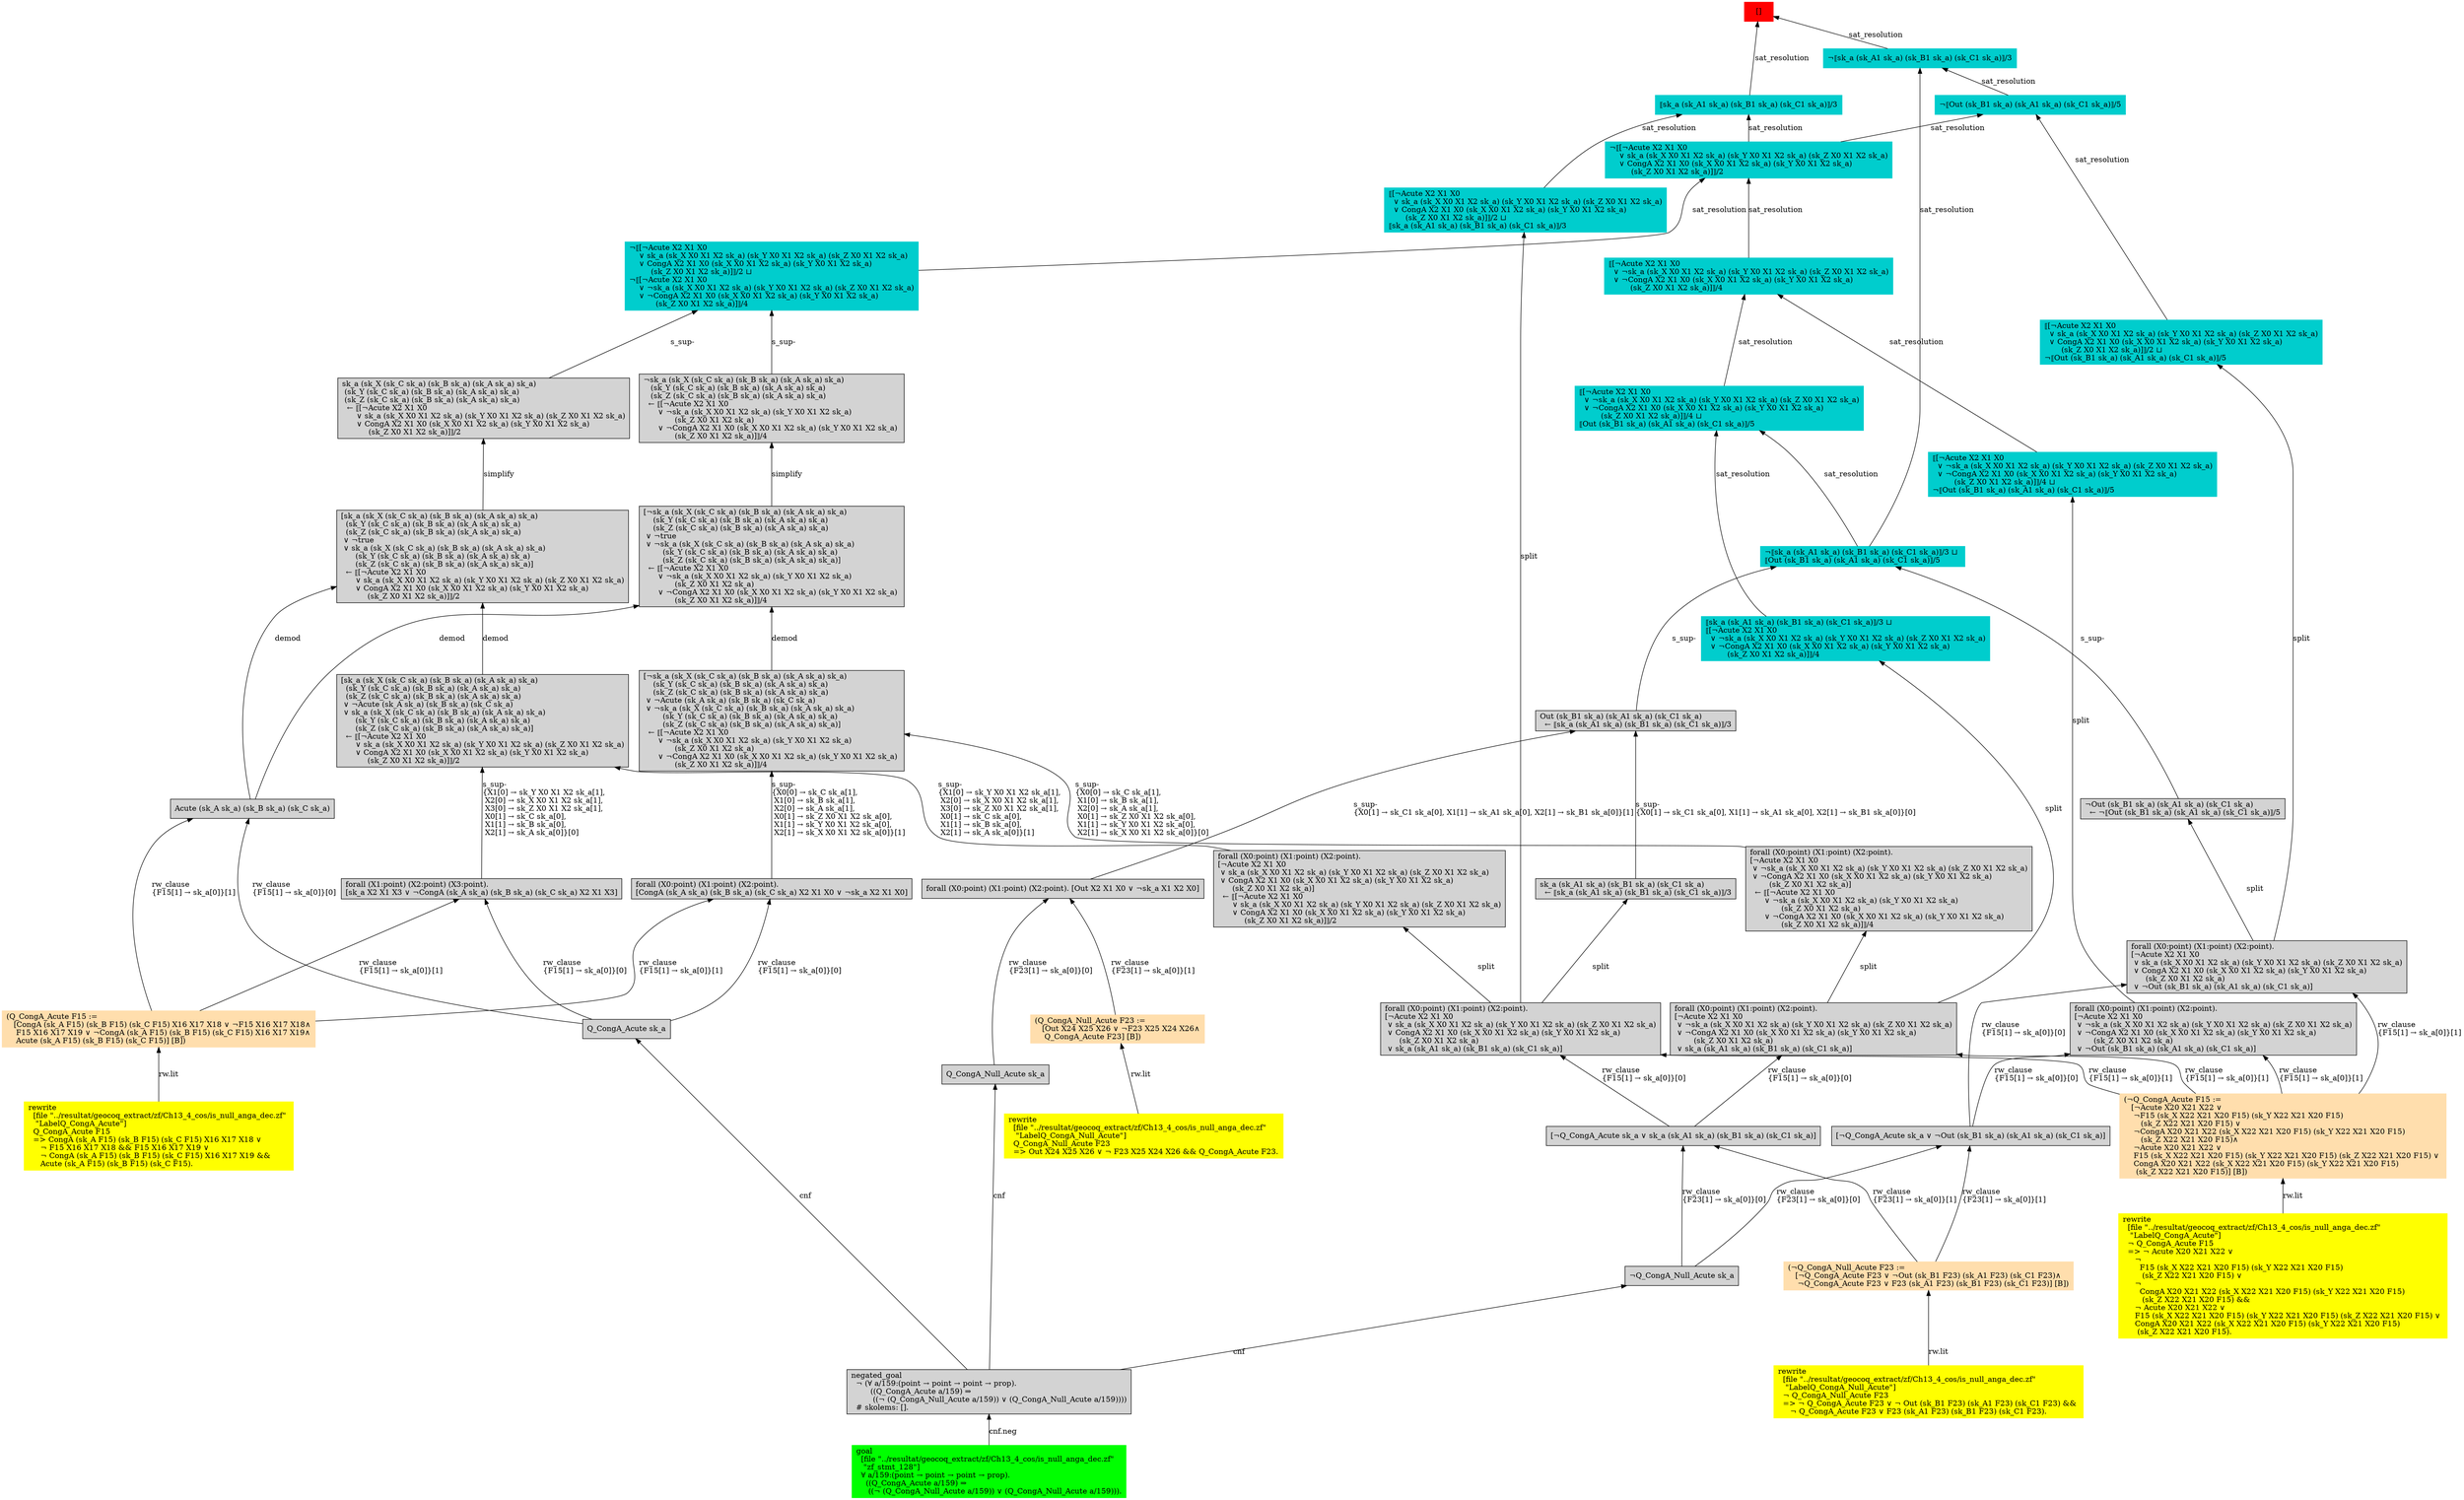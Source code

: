 digraph "unsat_graph" {
  vertex_0 [color=red, label="[]", shape=box, style=filled];
  vertex_0 -> vertex_1 [label="sat_resolution", dir="back"];
  vertex_1 [color=cyan3, shape=box, label="⟦sk_a (sk_A1 sk_a) (sk_B1 sk_a) (sk_C1 sk_a)⟧/3\l", style=filled];
  vertex_1 -> vertex_2 [label="sat_resolution", dir="back"];
  vertex_2 [color=cyan3, shape=box, label="¬⟦[¬Acute X2 X1 X0\l    ∨ sk_a (sk_X X0 X1 X2 sk_a) (sk_Y X0 X1 X2 sk_a) (sk_Z X0 X1 X2 sk_a)\l    ∨ CongA X2 X1 X0 (sk_X X0 X1 X2 sk_a) (sk_Y X0 X1 X2 sk_a) \l         (sk_Z X0 X1 X2 sk_a)]⟧/2\l", style=filled];
  vertex_2 -> vertex_3 [label="sat_resolution", dir="back"];
  vertex_3 [color=cyan3, shape=box, label="⟦[¬Acute X2 X1 X0\l  ∨ ¬sk_a (sk_X X0 X1 X2 sk_a) (sk_Y X0 X1 X2 sk_a) (sk_Z X0 X1 X2 sk_a)\l  ∨ ¬CongA X2 X1 X0 (sk_X X0 X1 X2 sk_a) (sk_Y X0 X1 X2 sk_a) \l         (sk_Z X0 X1 X2 sk_a)]⟧/4\l", style=filled];
  vertex_3 -> vertex_4 [label="sat_resolution", dir="back"];
  vertex_4 [color=cyan3, shape=box, label="⟦[¬Acute X2 X1 X0\l  ∨ ¬sk_a (sk_X X0 X1 X2 sk_a) (sk_Y X0 X1 X2 sk_a) (sk_Z X0 X1 X2 sk_a)\l  ∨ ¬CongA X2 X1 X0 (sk_X X0 X1 X2 sk_a) (sk_Y X0 X1 X2 sk_a) \l         (sk_Z X0 X1 X2 sk_a)]⟧/4 ⊔ \l¬⟦Out (sk_B1 sk_a) (sk_A1 sk_a) (sk_C1 sk_a)⟧/5\l", style=filled];
  vertex_4 -> vertex_5 [label="split", dir="back"];
  vertex_5 [shape=box, label="forall (X0:point) (X1:point) (X2:point).\l[¬Acute X2 X1 X0\l ∨ ¬sk_a (sk_X X0 X1 X2 sk_a) (sk_Y X0 X1 X2 sk_a) (sk_Z X0 X1 X2 sk_a)\l ∨ ¬CongA X2 X1 X0 (sk_X X0 X1 X2 sk_a) (sk_Y X0 X1 X2 sk_a) \l        (sk_Z X0 X1 X2 sk_a)\l ∨ ¬Out (sk_B1 sk_a) (sk_A1 sk_a) (sk_C1 sk_a)]\l", style=filled];
  vertex_5 -> vertex_6 [label="rw_clause\l\{F15[1] → sk_a[0]\}[1]\l", dir="back"];
  vertex_6 [color=navajowhite, shape=box, label="(¬Q_CongA_Acute F15 :=\l   [¬Acute X20 X21 X22 ∨ \l    ¬F15 (sk_X X22 X21 X20 F15) (sk_Y X22 X21 X20 F15) \l       (sk_Z X22 X21 X20 F15) ∨ \l    ¬CongA X20 X21 X22 (sk_X X22 X21 X20 F15) (sk_Y X22 X21 X20 F15) \l       (sk_Z X22 X21 X20 F15)∧\l    ¬Acute X20 X21 X22 ∨ \l    F15 (sk_X X22 X21 X20 F15) (sk_Y X22 X21 X20 F15) (sk_Z X22 X21 X20 F15) ∨ \l    CongA X20 X21 X22 (sk_X X22 X21 X20 F15) (sk_Y X22 X21 X20 F15) \l     (sk_Z X22 X21 X20 F15)] [B])\l", style=filled];
  vertex_6 -> vertex_7 [label="rw.lit", dir="back"];
  vertex_7 [color=yellow, shape=box, label="rewrite\l  [file \"../resultat/geocoq_extract/zf/Ch13_4_cos/is_null_anga_dec.zf\" \l   \"LabelQ_CongA_Acute\"]\l  ¬ Q_CongA_Acute F15\l  =\> ¬ Acute X20 X21 X22 ∨ \l     ¬\l       F15 (sk_X X22 X21 X20 F15) (sk_Y X22 X21 X20 F15) \l        (sk_Z X22 X21 X20 F15) ∨ \l     ¬\l       CongA X20 X21 X22 (sk_X X22 X21 X20 F15) (sk_Y X22 X21 X20 F15) \l        (sk_Z X22 X21 X20 F15) && \l     ¬ Acute X20 X21 X22 ∨ \l     F15 (sk_X X22 X21 X20 F15) (sk_Y X22 X21 X20 F15) (sk_Z X22 X21 X20 F15) ∨ \l     CongA X20 X21 X22 (sk_X X22 X21 X20 F15) (sk_Y X22 X21 X20 F15) \l      (sk_Z X22 X21 X20 F15).\l", style=filled];
  vertex_5 -> vertex_8 [label="rw_clause\l\{F15[1] → sk_a[0]\}[0]\l", dir="back"];
  vertex_8 [shape=box, label="[¬Q_CongA_Acute sk_a ∨ ¬Out (sk_B1 sk_a) (sk_A1 sk_a) (sk_C1 sk_a)]\l", style=filled];
  vertex_8 -> vertex_9 [label="rw_clause\l\{F23[1] → sk_a[0]\}[1]\l", dir="back"];
  vertex_9 [color=navajowhite, shape=box, label="(¬Q_CongA_Null_Acute F23 :=\l   [¬Q_CongA_Acute F23 ∨ ¬Out (sk_B1 F23) (sk_A1 F23) (sk_C1 F23)∧\l    ¬Q_CongA_Acute F23 ∨ F23 (sk_A1 F23) (sk_B1 F23) (sk_C1 F23)] [B])\l", style=filled];
  vertex_9 -> vertex_10 [label="rw.lit", dir="back"];
  vertex_10 [color=yellow, shape=box, label="rewrite\l  [file \"../resultat/geocoq_extract/zf/Ch13_4_cos/is_null_anga_dec.zf\" \l   \"LabelQ_CongA_Null_Acute\"]\l  ¬ Q_CongA_Null_Acute F23\l  =\> ¬ Q_CongA_Acute F23 ∨ ¬ Out (sk_B1 F23) (sk_A1 F23) (sk_C1 F23) && \l     ¬ Q_CongA_Acute F23 ∨ F23 (sk_A1 F23) (sk_B1 F23) (sk_C1 F23).\l", style=filled];
  vertex_8 -> vertex_11 [label="rw_clause\l\{F23[1] → sk_a[0]\}[0]\l", dir="back"];
  vertex_11 [shape=box, label="¬Q_CongA_Null_Acute sk_a\l", style=filled];
  vertex_11 -> vertex_12 [label="cnf", dir="back"];
  vertex_12 [shape=box, label="negated_goal\l  ¬ (∀ a/159:(point → point → point → prop).\l        ((Q_CongA_Acute a/159) ⇒\l         ((¬ (Q_CongA_Null_Acute a/159)) ∨ (Q_CongA_Null_Acute a/159))))\l  # skolems: [].\l", style=filled];
  vertex_12 -> vertex_13 [label="cnf.neg", dir="back"];
  vertex_13 [color=green, shape=box, label="goal\l  [file \"../resultat/geocoq_extract/zf/Ch13_4_cos/is_null_anga_dec.zf\" \l   \"zf_stmt_128\"]\l  ∀ a/159:(point → point → point → prop).\l    ((Q_CongA_Acute a/159) ⇒\l     ((¬ (Q_CongA_Null_Acute a/159)) ∨ (Q_CongA_Null_Acute a/159))).\l", style=filled];
  vertex_3 -> vertex_14 [label="sat_resolution", dir="back"];
  vertex_14 [color=cyan3, shape=box, label="⟦[¬Acute X2 X1 X0\l  ∨ ¬sk_a (sk_X X0 X1 X2 sk_a) (sk_Y X0 X1 X2 sk_a) (sk_Z X0 X1 X2 sk_a)\l  ∨ ¬CongA X2 X1 X0 (sk_X X0 X1 X2 sk_a) (sk_Y X0 X1 X2 sk_a) \l         (sk_Z X0 X1 X2 sk_a)]⟧/4 ⊔ \l⟦Out (sk_B1 sk_a) (sk_A1 sk_a) (sk_C1 sk_a)⟧/5\l", style=filled];
  vertex_14 -> vertex_15 [label="sat_resolution", dir="back"];
  vertex_15 [color=cyan3, shape=box, label="⟦sk_a (sk_A1 sk_a) (sk_B1 sk_a) (sk_C1 sk_a)⟧/3 ⊔ \l⟦[¬Acute X2 X1 X0\l  ∨ ¬sk_a (sk_X X0 X1 X2 sk_a) (sk_Y X0 X1 X2 sk_a) (sk_Z X0 X1 X2 sk_a)\l  ∨ ¬CongA X2 X1 X0 (sk_X X0 X1 X2 sk_a) (sk_Y X0 X1 X2 sk_a) \l         (sk_Z X0 X1 X2 sk_a)]⟧/4\l", style=filled];
  vertex_15 -> vertex_16 [label="split", dir="back"];
  vertex_16 [shape=box, label="forall (X0:point) (X1:point) (X2:point).\l[¬Acute X2 X1 X0\l ∨ ¬sk_a (sk_X X0 X1 X2 sk_a) (sk_Y X0 X1 X2 sk_a) (sk_Z X0 X1 X2 sk_a)\l ∨ ¬CongA X2 X1 X0 (sk_X X0 X1 X2 sk_a) (sk_Y X0 X1 X2 sk_a) \l        (sk_Z X0 X1 X2 sk_a)\l ∨ sk_a (sk_A1 sk_a) (sk_B1 sk_a) (sk_C1 sk_a)]\l", style=filled];
  vertex_16 -> vertex_6 [label="rw_clause\l\{F15[1] → sk_a[0]\}[1]\l", dir="back"];
  vertex_16 -> vertex_17 [label="rw_clause\l\{F15[1] → sk_a[0]\}[0]\l", dir="back"];
  vertex_17 [shape=box, label="[¬Q_CongA_Acute sk_a ∨ sk_a (sk_A1 sk_a) (sk_B1 sk_a) (sk_C1 sk_a)]\l", style=filled];
  vertex_17 -> vertex_9 [label="rw_clause\l\{F23[1] → sk_a[0]\}[1]\l", dir="back"];
  vertex_17 -> vertex_11 [label="rw_clause\l\{F23[1] → sk_a[0]\}[0]\l", dir="back"];
  vertex_14 -> vertex_18 [label="sat_resolution", dir="back"];
  vertex_18 [color=cyan3, shape=box, label="¬⟦sk_a (sk_A1 sk_a) (sk_B1 sk_a) (sk_C1 sk_a)⟧/3 ⊔ \l⟦Out (sk_B1 sk_a) (sk_A1 sk_a) (sk_C1 sk_a)⟧/5\l", style=filled];
  vertex_18 -> vertex_19 [label="s_sup-\l", dir="back"];
  vertex_19 [shape=box, label="¬Out (sk_B1 sk_a) (sk_A1 sk_a) (sk_C1 sk_a)\l  ← ¬⟦Out (sk_B1 sk_a) (sk_A1 sk_a) (sk_C1 sk_a)⟧/5\l", style=filled];
  vertex_19 -> vertex_20 [label="split", dir="back"];
  vertex_20 [shape=box, label="forall (X0:point) (X1:point) (X2:point).\l[¬Acute X2 X1 X0\l ∨ sk_a (sk_X X0 X1 X2 sk_a) (sk_Y X0 X1 X2 sk_a) (sk_Z X0 X1 X2 sk_a)\l ∨ CongA X2 X1 X0 (sk_X X0 X1 X2 sk_a) (sk_Y X0 X1 X2 sk_a) \l      (sk_Z X0 X1 X2 sk_a)\l ∨ ¬Out (sk_B1 sk_a) (sk_A1 sk_a) (sk_C1 sk_a)]\l", style=filled];
  vertex_20 -> vertex_6 [label="rw_clause\l\{F15[1] → sk_a[0]\}[1]\l", dir="back"];
  vertex_20 -> vertex_8 [label="rw_clause\l\{F15[1] → sk_a[0]\}[0]\l", dir="back"];
  vertex_18 -> vertex_21 [label="s_sup-\l", dir="back"];
  vertex_21 [shape=box, label="Out (sk_B1 sk_a) (sk_A1 sk_a) (sk_C1 sk_a)\l  ← ⟦sk_a (sk_A1 sk_a) (sk_B1 sk_a) (sk_C1 sk_a)⟧/3\l", style=filled];
  vertex_21 -> vertex_22 [label="s_sup-\l\{X0[1] → sk_C1 sk_a[0], X1[1] → sk_A1 sk_a[0], X2[1] → sk_B1 sk_a[0]\}[1]\l", dir="back"];
  vertex_22 [shape=box, label="forall (X0:point) (X1:point) (X2:point). [Out X2 X1 X0 ∨ ¬sk_a X1 X2 X0]\l", style=filled];
  vertex_22 -> vertex_23 [label="rw_clause\l\{F23[1] → sk_a[0]\}[1]\l", dir="back"];
  vertex_23 [color=navajowhite, shape=box, label="(Q_CongA_Null_Acute F23 :=\l   [Out X24 X25 X26 ∨ ¬F23 X25 X24 X26∧\l    Q_CongA_Acute F23] [B])\l", style=filled];
  vertex_23 -> vertex_24 [label="rw.lit", dir="back"];
  vertex_24 [color=yellow, shape=box, label="rewrite\l  [file \"../resultat/geocoq_extract/zf/Ch13_4_cos/is_null_anga_dec.zf\" \l   \"LabelQ_CongA_Null_Acute\"]\l  Q_CongA_Null_Acute F23\l  =\> Out X24 X25 X26 ∨ ¬ F23 X25 X24 X26 && Q_CongA_Acute F23.\l", style=filled];
  vertex_22 -> vertex_25 [label="rw_clause\l\{F23[1] → sk_a[0]\}[0]\l", dir="back"];
  vertex_25 [shape=box, label="Q_CongA_Null_Acute sk_a\l", style=filled];
  vertex_25 -> vertex_12 [label="cnf", dir="back"];
  vertex_21 -> vertex_26 [label="s_sup-\l\{X0[1] → sk_C1 sk_a[0], X1[1] → sk_A1 sk_a[0], X2[1] → sk_B1 sk_a[0]\}[0]\l", dir="back"];
  vertex_26 [shape=box, label="sk_a (sk_A1 sk_a) (sk_B1 sk_a) (sk_C1 sk_a)\l  ← ⟦sk_a (sk_A1 sk_a) (sk_B1 sk_a) (sk_C1 sk_a)⟧/3\l", style=filled];
  vertex_26 -> vertex_27 [label="split", dir="back"];
  vertex_27 [shape=box, label="forall (X0:point) (X1:point) (X2:point).\l[¬Acute X2 X1 X0\l ∨ sk_a (sk_X X0 X1 X2 sk_a) (sk_Y X0 X1 X2 sk_a) (sk_Z X0 X1 X2 sk_a)\l ∨ CongA X2 X1 X0 (sk_X X0 X1 X2 sk_a) (sk_Y X0 X1 X2 sk_a) \l      (sk_Z X0 X1 X2 sk_a)\l ∨ sk_a (sk_A1 sk_a) (sk_B1 sk_a) (sk_C1 sk_a)]\l", style=filled];
  vertex_27 -> vertex_6 [label="rw_clause\l\{F15[1] → sk_a[0]\}[1]\l", dir="back"];
  vertex_27 -> vertex_17 [label="rw_clause\l\{F15[1] → sk_a[0]\}[0]\l", dir="back"];
  vertex_2 -> vertex_28 [label="sat_resolution", dir="back"];
  vertex_28 [color=cyan3, shape=box, label="¬⟦[¬Acute X2 X1 X0\l    ∨ sk_a (sk_X X0 X1 X2 sk_a) (sk_Y X0 X1 X2 sk_a) (sk_Z X0 X1 X2 sk_a)\l    ∨ CongA X2 X1 X0 (sk_X X0 X1 X2 sk_a) (sk_Y X0 X1 X2 sk_a) \l         (sk_Z X0 X1 X2 sk_a)]⟧/2 ⊔ \l¬⟦[¬Acute X2 X1 X0\l    ∨ ¬sk_a (sk_X X0 X1 X2 sk_a) (sk_Y X0 X1 X2 sk_a) (sk_Z X0 X1 X2 sk_a)\l    ∨ ¬CongA X2 X1 X0 (sk_X X0 X1 X2 sk_a) (sk_Y X0 X1 X2 sk_a) \l           (sk_Z X0 X1 X2 sk_a)]⟧/4\l", style=filled];
  vertex_28 -> vertex_29 [label="s_sup-\l", dir="back"];
  vertex_29 [shape=box, label="¬sk_a (sk_X (sk_C sk_a) (sk_B sk_a) (sk_A sk_a) sk_a) \l   (sk_Y (sk_C sk_a) (sk_B sk_a) (sk_A sk_a) sk_a) \l   (sk_Z (sk_C sk_a) (sk_B sk_a) (sk_A sk_a) sk_a)\l  ← ⟦[¬Acute X2 X1 X0\l      ∨ ¬sk_a (sk_X X0 X1 X2 sk_a) (sk_Y X0 X1 X2 sk_a) \l             (sk_Z X0 X1 X2 sk_a)\l      ∨ ¬CongA X2 X1 X0 (sk_X X0 X1 X2 sk_a) (sk_Y X0 X1 X2 sk_a) \l             (sk_Z X0 X1 X2 sk_a)]⟧/4\l", style=filled];
  vertex_29 -> vertex_30 [label="simplify", dir="back"];
  vertex_30 [shape=box, label="[¬sk_a (sk_X (sk_C sk_a) (sk_B sk_a) (sk_A sk_a) sk_a) \l    (sk_Y (sk_C sk_a) (sk_B sk_a) (sk_A sk_a) sk_a) \l    (sk_Z (sk_C sk_a) (sk_B sk_a) (sk_A sk_a) sk_a)\l ∨ ¬true\l ∨ ¬sk_a (sk_X (sk_C sk_a) (sk_B sk_a) (sk_A sk_a) sk_a) \l        (sk_Y (sk_C sk_a) (sk_B sk_a) (sk_A sk_a) sk_a) \l        (sk_Z (sk_C sk_a) (sk_B sk_a) (sk_A sk_a) sk_a)]\l  ← ⟦[¬Acute X2 X1 X0\l      ∨ ¬sk_a (sk_X X0 X1 X2 sk_a) (sk_Y X0 X1 X2 sk_a) \l             (sk_Z X0 X1 X2 sk_a)\l      ∨ ¬CongA X2 X1 X0 (sk_X X0 X1 X2 sk_a) (sk_Y X0 X1 X2 sk_a) \l             (sk_Z X0 X1 X2 sk_a)]⟧/4\l", style=filled];
  vertex_30 -> vertex_31 [label="demod", dir="back"];
  vertex_31 [shape=box, label="Acute (sk_A sk_a) (sk_B sk_a) (sk_C sk_a)\l", style=filled];
  vertex_31 -> vertex_32 [label="rw_clause\l\{F15[1] → sk_a[0]\}[1]\l", dir="back"];
  vertex_32 [color=navajowhite, shape=box, label="(Q_CongA_Acute F15 :=\l   [CongA (sk_A F15) (sk_B F15) (sk_C F15) X16 X17 X18 ∨ ¬F15 X16 X17 X18∧\l    F15 X16 X17 X19 ∨ ¬CongA (sk_A F15) (sk_B F15) (sk_C F15) X16 X17 X19∧\l    Acute (sk_A F15) (sk_B F15) (sk_C F15)] [B])\l", style=filled];
  vertex_32 -> vertex_33 [label="rw.lit", dir="back"];
  vertex_33 [color=yellow, shape=box, label="rewrite\l  [file \"../resultat/geocoq_extract/zf/Ch13_4_cos/is_null_anga_dec.zf\" \l   \"LabelQ_CongA_Acute\"]\l  Q_CongA_Acute F15\l  =\> CongA (sk_A F15) (sk_B F15) (sk_C F15) X16 X17 X18 ∨ \l     ¬ F15 X16 X17 X18 && F15 X16 X17 X19 ∨ \l     ¬ CongA (sk_A F15) (sk_B F15) (sk_C F15) X16 X17 X19 && \l     Acute (sk_A F15) (sk_B F15) (sk_C F15).\l", style=filled];
  vertex_31 -> vertex_34 [label="rw_clause\l\{F15[1] → sk_a[0]\}[0]\l", dir="back"];
  vertex_34 [shape=box, label="Q_CongA_Acute sk_a\l", style=filled];
  vertex_34 -> vertex_12 [label="cnf", dir="back"];
  vertex_30 -> vertex_35 [label="demod", dir="back"];
  vertex_35 [shape=box, label="[¬sk_a (sk_X (sk_C sk_a) (sk_B sk_a) (sk_A sk_a) sk_a) \l    (sk_Y (sk_C sk_a) (sk_B sk_a) (sk_A sk_a) sk_a) \l    (sk_Z (sk_C sk_a) (sk_B sk_a) (sk_A sk_a) sk_a)\l ∨ ¬Acute (sk_A sk_a) (sk_B sk_a) (sk_C sk_a)\l ∨ ¬sk_a (sk_X (sk_C sk_a) (sk_B sk_a) (sk_A sk_a) sk_a) \l        (sk_Y (sk_C sk_a) (sk_B sk_a) (sk_A sk_a) sk_a) \l        (sk_Z (sk_C sk_a) (sk_B sk_a) (sk_A sk_a) sk_a)]\l  ← ⟦[¬Acute X2 X1 X0\l      ∨ ¬sk_a (sk_X X0 X1 X2 sk_a) (sk_Y X0 X1 X2 sk_a) \l             (sk_Z X0 X1 X2 sk_a)\l      ∨ ¬CongA X2 X1 X0 (sk_X X0 X1 X2 sk_a) (sk_Y X0 X1 X2 sk_a) \l             (sk_Z X0 X1 X2 sk_a)]⟧/4\l", style=filled];
  vertex_35 -> vertex_36 [label="s_sup-\l\{X0[0] → sk_C sk_a[1], \l X1[0] → sk_B sk_a[1], \l X2[0] → sk_A sk_a[1], \l X0[1] → sk_Z X0 X1 X2 sk_a[0], \l X1[1] → sk_Y X0 X1 X2 sk_a[0], \l X2[1] → sk_X X0 X1 X2 sk_a[0]\}[0]\l", dir="back"];
  vertex_36 [shape=box, label="forall (X0:point) (X1:point) (X2:point).\l[¬Acute X2 X1 X0\l ∨ ¬sk_a (sk_X X0 X1 X2 sk_a) (sk_Y X0 X1 X2 sk_a) (sk_Z X0 X1 X2 sk_a)\l ∨ ¬CongA X2 X1 X0 (sk_X X0 X1 X2 sk_a) (sk_Y X0 X1 X2 sk_a) \l        (sk_Z X0 X1 X2 sk_a)]\l  ← ⟦[¬Acute X2 X1 X0\l      ∨ ¬sk_a (sk_X X0 X1 X2 sk_a) (sk_Y X0 X1 X2 sk_a) \l             (sk_Z X0 X1 X2 sk_a)\l      ∨ ¬CongA X2 X1 X0 (sk_X X0 X1 X2 sk_a) (sk_Y X0 X1 X2 sk_a) \l             (sk_Z X0 X1 X2 sk_a)]⟧/4\l", style=filled];
  vertex_36 -> vertex_16 [label="split", dir="back"];
  vertex_35 -> vertex_37 [label="s_sup-\l\{X0[0] → sk_C sk_a[1], \l X1[0] → sk_B sk_a[1], \l X2[0] → sk_A sk_a[1], \l X0[1] → sk_Z X0 X1 X2 sk_a[0], \l X1[1] → sk_Y X0 X1 X2 sk_a[0], \l X2[1] → sk_X X0 X1 X2 sk_a[0]\}[1]\l", dir="back"];
  vertex_37 [shape=box, label="forall (X0:point) (X1:point) (X2:point).\l[CongA (sk_A sk_a) (sk_B sk_a) (sk_C sk_a) X2 X1 X0 ∨ ¬sk_a X2 X1 X0]\l", style=filled];
  vertex_37 -> vertex_32 [label="rw_clause\l\{F15[1] → sk_a[0]\}[1]\l", dir="back"];
  vertex_37 -> vertex_34 [label="rw_clause\l\{F15[1] → sk_a[0]\}[0]\l", dir="back"];
  vertex_28 -> vertex_38 [label="s_sup-\l", dir="back"];
  vertex_38 [shape=box, label="sk_a (sk_X (sk_C sk_a) (sk_B sk_a) (sk_A sk_a) sk_a) \l (sk_Y (sk_C sk_a) (sk_B sk_a) (sk_A sk_a) sk_a) \l (sk_Z (sk_C sk_a) (sk_B sk_a) (sk_A sk_a) sk_a)\l  ← ⟦[¬Acute X2 X1 X0\l      ∨ sk_a (sk_X X0 X1 X2 sk_a) (sk_Y X0 X1 X2 sk_a) (sk_Z X0 X1 X2 sk_a)\l      ∨ CongA X2 X1 X0 (sk_X X0 X1 X2 sk_a) (sk_Y X0 X1 X2 sk_a) \l           (sk_Z X0 X1 X2 sk_a)]⟧/2\l", style=filled];
  vertex_38 -> vertex_39 [label="simplify", dir="back"];
  vertex_39 [shape=box, label="[sk_a (sk_X (sk_C sk_a) (sk_B sk_a) (sk_A sk_a) sk_a) \l  (sk_Y (sk_C sk_a) (sk_B sk_a) (sk_A sk_a) sk_a) \l  (sk_Z (sk_C sk_a) (sk_B sk_a) (sk_A sk_a) sk_a)\l ∨ ¬true\l ∨ sk_a (sk_X (sk_C sk_a) (sk_B sk_a) (sk_A sk_a) sk_a) \l      (sk_Y (sk_C sk_a) (sk_B sk_a) (sk_A sk_a) sk_a) \l      (sk_Z (sk_C sk_a) (sk_B sk_a) (sk_A sk_a) sk_a)]\l  ← ⟦[¬Acute X2 X1 X0\l      ∨ sk_a (sk_X X0 X1 X2 sk_a) (sk_Y X0 X1 X2 sk_a) (sk_Z X0 X1 X2 sk_a)\l      ∨ CongA X2 X1 X0 (sk_X X0 X1 X2 sk_a) (sk_Y X0 X1 X2 sk_a) \l           (sk_Z X0 X1 X2 sk_a)]⟧/2\l", style=filled];
  vertex_39 -> vertex_31 [label="demod", dir="back"];
  vertex_39 -> vertex_40 [label="demod", dir="back"];
  vertex_40 [shape=box, label="[sk_a (sk_X (sk_C sk_a) (sk_B sk_a) (sk_A sk_a) sk_a) \l  (sk_Y (sk_C sk_a) (sk_B sk_a) (sk_A sk_a) sk_a) \l  (sk_Z (sk_C sk_a) (sk_B sk_a) (sk_A sk_a) sk_a)\l ∨ ¬Acute (sk_A sk_a) (sk_B sk_a) (sk_C sk_a)\l ∨ sk_a (sk_X (sk_C sk_a) (sk_B sk_a) (sk_A sk_a) sk_a) \l      (sk_Y (sk_C sk_a) (sk_B sk_a) (sk_A sk_a) sk_a) \l      (sk_Z (sk_C sk_a) (sk_B sk_a) (sk_A sk_a) sk_a)]\l  ← ⟦[¬Acute X2 X1 X0\l      ∨ sk_a (sk_X X0 X1 X2 sk_a) (sk_Y X0 X1 X2 sk_a) (sk_Z X0 X1 X2 sk_a)\l      ∨ CongA X2 X1 X0 (sk_X X0 X1 X2 sk_a) (sk_Y X0 X1 X2 sk_a) \l           (sk_Z X0 X1 X2 sk_a)]⟧/2\l", style=filled];
  vertex_40 -> vertex_41 [label="s_sup-\l\{X1[0] → sk_Y X0 X1 X2 sk_a[1], \l X2[0] → sk_X X0 X1 X2 sk_a[1], \l X3[0] → sk_Z X0 X1 X2 sk_a[1], \l X0[1] → sk_C sk_a[0], \l X1[1] → sk_B sk_a[0], \l X2[1] → sk_A sk_a[0]\}[0]\l", dir="back"];
  vertex_41 [shape=box, label="forall (X1:point) (X2:point) (X3:point).\l[sk_a X2 X1 X3 ∨ ¬CongA (sk_A sk_a) (sk_B sk_a) (sk_C sk_a) X2 X1 X3]\l", style=filled];
  vertex_41 -> vertex_32 [label="rw_clause\l\{F15[1] → sk_a[0]\}[1]\l", dir="back"];
  vertex_41 -> vertex_34 [label="rw_clause\l\{F15[1] → sk_a[0]\}[0]\l", dir="back"];
  vertex_40 -> vertex_42 [label="s_sup-\l\{X1[0] → sk_Y X0 X1 X2 sk_a[1], \l X2[0] → sk_X X0 X1 X2 sk_a[1], \l X3[0] → sk_Z X0 X1 X2 sk_a[1], \l X0[1] → sk_C sk_a[0], \l X1[1] → sk_B sk_a[0], \l X2[1] → sk_A sk_a[0]\}[1]\l", dir="back"];
  vertex_42 [shape=box, label="forall (X0:point) (X1:point) (X2:point).\l[¬Acute X2 X1 X0\l ∨ sk_a (sk_X X0 X1 X2 sk_a) (sk_Y X0 X1 X2 sk_a) (sk_Z X0 X1 X2 sk_a)\l ∨ CongA X2 X1 X0 (sk_X X0 X1 X2 sk_a) (sk_Y X0 X1 X2 sk_a) \l      (sk_Z X0 X1 X2 sk_a)]\l  ← ⟦[¬Acute X2 X1 X0\l      ∨ sk_a (sk_X X0 X1 X2 sk_a) (sk_Y X0 X1 X2 sk_a) (sk_Z X0 X1 X2 sk_a)\l      ∨ CongA X2 X1 X0 (sk_X X0 X1 X2 sk_a) (sk_Y X0 X1 X2 sk_a) \l           (sk_Z X0 X1 X2 sk_a)]⟧/2\l", style=filled];
  vertex_42 -> vertex_27 [label="split", dir="back"];
  vertex_1 -> vertex_43 [label="sat_resolution", dir="back"];
  vertex_43 [color=cyan3, shape=box, label="⟦[¬Acute X2 X1 X0\l  ∨ sk_a (sk_X X0 X1 X2 sk_a) (sk_Y X0 X1 X2 sk_a) (sk_Z X0 X1 X2 sk_a)\l  ∨ CongA X2 X1 X0 (sk_X X0 X1 X2 sk_a) (sk_Y X0 X1 X2 sk_a) \l       (sk_Z X0 X1 X2 sk_a)]⟧/2 ⊔ \l⟦sk_a (sk_A1 sk_a) (sk_B1 sk_a) (sk_C1 sk_a)⟧/3\l", style=filled];
  vertex_43 -> vertex_27 [label="split", dir="back"];
  vertex_0 -> vertex_44 [label="sat_resolution", dir="back"];
  vertex_44 [color=cyan3, shape=box, label="¬⟦sk_a (sk_A1 sk_a) (sk_B1 sk_a) (sk_C1 sk_a)⟧/3\l", style=filled];
  vertex_44 -> vertex_45 [label="sat_resolution", dir="back"];
  vertex_45 [color=cyan3, shape=box, label="¬⟦Out (sk_B1 sk_a) (sk_A1 sk_a) (sk_C1 sk_a)⟧/5\l", style=filled];
  vertex_45 -> vertex_2 [label="sat_resolution", dir="back"];
  vertex_45 -> vertex_46 [label="sat_resolution", dir="back"];
  vertex_46 [color=cyan3, shape=box, label="⟦[¬Acute X2 X1 X0\l  ∨ sk_a (sk_X X0 X1 X2 sk_a) (sk_Y X0 X1 X2 sk_a) (sk_Z X0 X1 X2 sk_a)\l  ∨ CongA X2 X1 X0 (sk_X X0 X1 X2 sk_a) (sk_Y X0 X1 X2 sk_a) \l       (sk_Z X0 X1 X2 sk_a)]⟧/2 ⊔ \l¬⟦Out (sk_B1 sk_a) (sk_A1 sk_a) (sk_C1 sk_a)⟧/5\l", style=filled];
  vertex_46 -> vertex_20 [label="split", dir="back"];
  vertex_44 -> vertex_18 [label="sat_resolution", dir="back"];
  }


